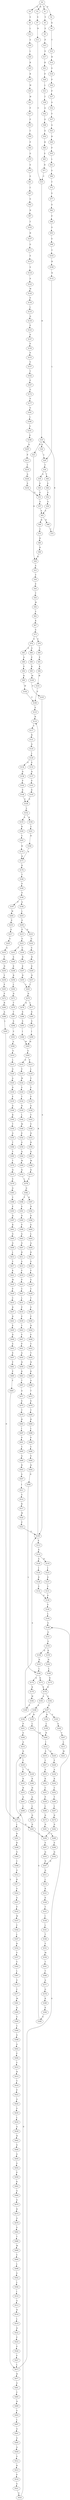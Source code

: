 strict digraph  {
	S0 -> S1 [ label = S ];
	S0 -> S2 [ label = P ];
	S0 -> S3 [ label = H ];
	S0 -> S4 [ label = Q ];
	S1 -> S5 [ label = V ];
	S2 -> S6 [ label = Q ];
	S3 -> S7 [ label = S ];
	S4 -> S8 [ label = S ];
	S5 -> S9 [ label = S ];
	S6 -> S10 [ label = T ];
	S7 -> S11 [ label = N ];
	S8 -> S12 [ label = L ];
	S9 -> S13 [ label = P ];
	S10 -> S14 [ label = H ];
	S11 -> S15 [ label = C ];
	S12 -> S16 [ label = S ];
	S13 -> S17 [ label = S ];
	S14 -> S18 [ label = S ];
	S15 -> S19 [ label = R ];
	S16 -> S20 [ label = L ];
	S17 -> S21 [ label = R ];
	S18 -> S22 [ label = P ];
	S19 -> S23 [ label = R ];
	S19 -> S24 [ label = Q ];
	S20 -> S25 [ label = R ];
	S21 -> S26 [ label = P ];
	S22 -> S27 [ label = P ];
	S23 -> S28 [ label = K ];
	S24 -> S29 [ label = L ];
	S25 -> S30 [ label = R ];
	S26 -> S31 [ label = L ];
	S27 -> S32 [ label = A ];
	S28 -> S33 [ label = S ];
	S29 -> S34 [ label = T ];
	S30 -> S35 [ label = W ];
	S31 -> S36 [ label = T ];
	S32 -> S37 [ label = V ];
	S33 -> S38 [ label = V ];
	S34 -> S39 [ label = A ];
	S34 -> S40 [ label = T ];
	S35 -> S41 [ label = W ];
	S36 -> S42 [ label = A ];
	S37 -> S43 [ label = A ];
	S38 -> S44 [ label = P ];
	S39 -> S45 [ label = S ];
	S40 -> S46 [ label = S ];
	S41 -> S47 [ label = P ];
	S42 -> S48 [ label = G ];
	S43 -> S49 [ label = R ];
	S44 -> S50 [ label = T ];
	S45 -> S51 [ label = G ];
	S46 -> S52 [ label = G ];
	S47 -> S53 [ label = P ];
	S48 -> S54 [ label = G ];
	S49 -> S55 [ label = P ];
	S50 -> S56 [ label = W ];
	S51 -> S57 [ label = G ];
	S52 -> S58 [ label = G ];
	S53 -> S59 [ label = C ];
	S54 -> S60 [ label = H ];
	S55 -> S61 [ label = L ];
	S56 -> S62 [ label = V ];
	S57 -> S63 [ label = S ];
	S58 -> S63 [ label = S ];
	S59 -> S64 [ label = P ];
	S60 -> S65 [ label = S ];
	S61 -> S66 [ label = S ];
	S62 -> S67 [ label = K ];
	S63 -> S68 [ label = N ];
	S63 -> S69 [ label = H ];
	S64 -> S70 [ label = G ];
	S65 -> S71 [ label = N ];
	S66 -> S72 [ label = T ];
	S67 -> S73 [ label = S ];
	S68 -> S74 [ label = C ];
	S69 -> S75 [ label = C ];
	S70 -> S76 [ label = S ];
	S71 -> S15 [ label = C ];
	S72 -> S77 [ label = S ];
	S73 -> S78 [ label = G ];
	S73 -> S79 [ label = S ];
	S74 -> S19 [ label = R ];
	S75 -> S80 [ label = R ];
	S76 -> S81 [ label = E ];
	S77 -> S82 [ label = G ];
	S78 -> S83 [ label = S ];
	S78 -> S84 [ label = G ];
	S79 -> S85 [ label = T ];
	S80 -> S86 [ label = R ];
	S81 -> S87 [ label = C ];
	S82 -> S88 [ label = P ];
	S83 -> S89 [ label = G ];
	S84 -> S90 [ label = P ];
	S85 -> S91 [ label = P ];
	S86 -> S28 [ label = K ];
	S87 -> S92 [ label = G ];
	S88 -> S93 [ label = G ];
	S89 -> S94 [ label = P ];
	S90 -> S95 [ label = R ];
	S91 -> S96 [ label = K ];
	S92 -> S97 [ label = N ];
	S93 -> S98 [ label = S ];
	S94 -> S99 [ label = K ];
	S95 -> S100 [ label = W ];
	S96 -> S101 [ label = W ];
	S97 -> S102 [ label = T ];
	S98 -> S103 [ label = C ];
	S99 -> S104 [ label = W ];
	S100 -> S105 [ label = P ];
	S101 -> S106 [ label = P ];
	S102 -> S107 [ label = H ];
	S103 -> S108 [ label = R ];
	S104 -> S106 [ label = P ];
	S105 -> S109 [ label = S ];
	S106 -> S110 [ label = S ];
	S107 -> S111 [ label = G ];
	S108 -> S112 [ label = Q ];
	S109 -> S113 [ label = E ];
	S109 -> S114 [ label = R ];
	S110 -> S114 [ label = R ];
	S111 -> S115 [ label = S ];
	S112 -> S29 [ label = L ];
	S113 -> S116 [ label = E ];
	S114 -> S117 [ label = C ];
	S115 -> S118 [ label = S ];
	S116 -> S119 [ label = H ];
	S116 -> S120 [ label = S ];
	S117 -> S121 [ label = R ];
	S118 -> S122 [ label = A ];
	S119 -> S123 [ label = I ];
	S120 -> S124 [ label = I ];
	S121 -> S125 [ label = A ];
	S122 -> S126 [ label = W ];
	S123 -> S127 [ label = E ];
	S124 -> S128 [ label = E ];
	S125 -> S129 [ label = L ];
	S126 -> S130 [ label = P ];
	S127 -> S131 [ label = Y ];
	S128 -> S132 [ label = Y ];
	S129 -> S133 [ label = E ];
	S129 -> S134 [ label = G ];
	S130 -> S135 [ label = L ];
	S131 -> S136 [ label = P ];
	S132 -> S136 [ label = P ];
	S133 -> S137 [ label = D ];
	S134 -> S138 [ label = D ];
	S135 -> S139 [ label = Q ];
	S136 -> S140 [ label = F ];
	S137 -> S141 [ label = P ];
	S138 -> S142 [ label = P ];
	S139 -> S143 [ label = P ];
	S140 -> S144 [ label = L ];
	S141 -> S145 [ label = E ];
	S142 -> S146 [ label = E ];
	S143 -> S147 [ label = A ];
	S144 -> S148 [ label = S ];
	S145 -> S149 [ label = S ];
	S146 -> S149 [ label = S ];
	S147 -> S150 [ label = P ];
	S148 -> S151 [ label = G ];
	S149 -> S152 [ label = L ];
	S150 -> S153 [ label = P ];
	S151 -> S154 [ label = S ];
	S152 -> S155 [ label = S ];
	S152 -> S156 [ label = R ];
	S153 -> S157 [ label = V ];
	S154 -> S158 [ label = Q ];
	S154 -> S159 [ label = K ];
	S155 -> S160 [ label = R ];
	S156 -> S161 [ label = C ];
	S157 -> S162 [ label = T ];
	S158 -> S163 [ label = N ];
	S159 -> S164 [ label = N ];
	S160 -> S165 [ label = C ];
	S161 -> S166 [ label = H ];
	S162 -> S167 [ label = P ];
	S163 -> S168 [ label = L ];
	S164 -> S169 [ label = L ];
	S165 -> S170 [ label = H ];
	S166 -> S171 [ label = R ];
	S167 -> S172 [ label = G ];
	S168 -> S173 [ label = K ];
	S168 -> S174 [ label = A ];
	S169 -> S175 [ label = K ];
	S170 -> S171 [ label = R ];
	S171 -> S176 [ label = K ];
	S172 -> S177 [ label = P ];
	S173 -> S178 [ label = E ];
	S174 -> S179 [ label = R ];
	S175 -> S178 [ label = E ];
	S176 -> S180 [ label = T ];
	S177 -> S181 [ label = G ];
	S178 -> S182 [ label = S ];
	S178 -> S183 [ label = A ];
	S179 -> S184 [ label = W ];
	S180 -> S185 [ label = P ];
	S181 -> S186 [ label = L ];
	S182 -> S187 [ label = S ];
	S183 -> S188 [ label = S ];
	S184 -> S189 [ label = P ];
	S185 -> S190 [ label = P ];
	S186 -> S191 [ label = S ];
	S187 -> S192 [ label = H ];
	S187 -> S193 [ label = V ];
	S188 -> S194 [ label = Y ];
	S188 -> S195 [ label = H ];
	S189 -> S109 [ label = S ];
	S190 -> S196 [ label = A ];
	S190 -> S197 [ label = P ];
	S191 -> S198 [ label = E ];
	S192 -> S199 [ label = L ];
	S193 -> S200 [ label = G ];
	S194 -> S201 [ label = P ];
	S195 -> S202 [ label = L ];
	S196 -> S203 [ label = L ];
	S197 -> S204 [ label = W ];
	S198 -> S205 [ label = Q ];
	S199 -> S206 [ label = N ];
	S200 -> S207 [ label = V ];
	S201 -> S208 [ label = S ];
	S202 -> S206 [ label = N ];
	S203 -> S209 [ label = P ];
	S204 -> S210 [ label = P ];
	S205 -> S211 [ label = P ];
	S206 -> S212 [ label = I ];
	S207 -> S213 [ label = L ];
	S208 -> S214 [ label = A ];
	S209 -> S215 [ label = P ];
	S209 -> S216 [ label = Q ];
	S210 -> S217 [ label = S ];
	S211 -> S218 [ label = T ];
	S212 -> S219 [ label = S ];
	S212 -> S220 [ label = G ];
	S213 -> S221 [ label = M ];
	S214 -> S222 [ label = D ];
	S215 -> S223 [ label = G ];
	S216 -> S224 [ label = G ];
	S217 -> S225 [ label = G ];
	S218 -> S226 [ label = A ];
	S219 -> S227 [ label = Y ];
	S220 -> S228 [ label = F ];
	S222 -> S229 [ label = Y ];
	S223 -> S230 [ label = C ];
	S223 -> S231 [ label = T ];
	S224 -> S232 [ label = S ];
	S225 -> S233 [ label = Q ];
	S226 -> S234 [ label = S ];
	S227 -> S235 [ label = A ];
	S228 -> S236 [ label = A ];
	S229 -> S237 [ label = T ];
	S229 -> S238 [ label = S ];
	S230 -> S239 [ label = N ];
	S231 -> S240 [ label = S ];
	S232 -> S241 [ label = N ];
	S233 -> S242 [ label = T ];
	S234 -> S51 [ label = G ];
	S235 -> S243 [ label = K ];
	S236 -> S244 [ label = K ];
	S237 -> S245 [ label = K ];
	S238 -> S246 [ label = K ];
	S239 -> S247 [ label = E ];
	S240 -> S248 [ label = E ];
	S241 -> S249 [ label = E ];
	S242 -> S250 [ label = N ];
	S243 -> S251 [ label = C ];
	S244 -> S252 [ label = C ];
	S245 -> S253 [ label = R ];
	S246 -> S254 [ label = H ];
	S247 -> S255 [ label = N ];
	S248 -> S256 [ label = R ];
	S249 -> S257 [ label = N ];
	S250 -> S258 [ label = V ];
	S251 -> S259 [ label = P ];
	S252 -> S260 [ label = T ];
	S253 -> S261 [ label = A ];
	S254 -> S262 [ label = A ];
	S255 -> S263 [ label = L ];
	S256 -> S264 [ label = L ];
	S257 -> S263 [ label = L ];
	S258 -> S265 [ label = P ];
	S259 -> S266 [ label = L ];
	S260 -> S267 [ label = L ];
	S261 -> S268 [ label = L ];
	S262 -> S269 [ label = L ];
	S263 -> S270 [ label = N ];
	S264 -> S271 [ label = D ];
	S265 -> S272 [ label = P ];
	S266 -> S273 [ label = D ];
	S267 -> S274 [ label = D ];
	S268 -> S275 [ label = D ];
	S269 -> S276 [ label = D ];
	S270 -> S277 [ label = L ];
	S270 -> S278 [ label = Q ];
	S271 -> S279 [ label = T ];
	S272 -> S280 [ label = R ];
	S273 -> S281 [ label = N ];
	S274 -> S282 [ label = D ];
	S275 -> S283 [ label = D ];
	S275 -> S284 [ label = L ];
	S276 -> S283 [ label = D ];
	S277 -> S285 [ label = E ];
	S278 -> S286 [ label = E ];
	S279 -> S287 [ label = T ];
	S280 -> S288 [ label = A ];
	S281 -> S289 [ label = L ];
	S282 -> S290 [ label = L ];
	S283 -> S290 [ label = L ];
	S284 -> S291 [ label = R ];
	S285 -> S292 [ label = S ];
	S286 -> S293 [ label = S ];
	S287 -> S294 [ label = S ];
	S288 -> S295 [ label = L ];
	S289 -> S296 [ label = S ];
	S290 -> S297 [ label = S ];
	S291 -> S298 [ label = R ];
	S292 -> S299 [ label = I ];
	S293 -> S300 [ label = I ];
	S294 -> S301 [ label = V ];
	S295 -> S275 [ label = D ];
	S296 -> S302 [ label = Q ];
	S297 -> S303 [ label = Q ];
	S298 -> S304 [ label = G ];
	S299 -> S305 [ label = W ];
	S300 -> S305 [ label = W ];
	S301 -> S306 [ label = A ];
	S302 -> S307 [ label = N ];
	S303 -> S307 [ label = N ];
	S304 -> S308 [ label = C ];
	S305 -> S309 [ label = G ];
	S306 -> S310 [ label = G ];
	S307 -> S311 [ label = Q ];
	S308 -> S312 [ label = G ];
	S309 -> S313 [ label = P ];
	S309 -> S314 [ label = S ];
	S310 -> S315 [ label = L ];
	S311 -> S316 [ label = L ];
	S312 -> S317 [ label = R ];
	S313 -> S318 [ label = L ];
	S314 -> S319 [ label = V ];
	S315 -> S320 [ label = G ];
	S316 -> S321 [ label = K ];
	S317 -> S322 [ label = S ];
	S318 -> S323 [ label = V ];
	S319 -> S324 [ label = M ];
	S320 -> S325 [ label = A ];
	S321 -> S326 [ label = E ];
	S322 -> S327 [ label = G ];
	S323 -> S328 [ label = S ];
	S324 -> S329 [ label = S ];
	S325 -> S330 [ label = D ];
	S326 -> S331 [ label = T ];
	S327 -> S332 [ label = P ];
	S328 -> S333 [ label = P ];
	S329 -> S334 [ label = T ];
	S330 -> S335 [ label = P ];
	S331 -> S336 [ label = I ];
	S332 -> S337 [ label = W ];
	S333 -> S338 [ label = G ];
	S334 -> S339 [ label = N ];
	S335 -> S340 [ label = G ];
	S336 -> S341 [ label = L ];
	S337 -> S342 [ label = C ];
	S338 -> S343 [ label = T ];
	S339 -> S344 [ label = L ];
	S340 -> S345 [ label = R ];
	S341 -> S346 [ label = T ];
	S342 -> S347 [ label = L ];
	S343 -> S348 [ label = V ];
	S344 -> S349 [ label = M ];
	S345 -> S350 [ label = T ];
	S346 -> S351 [ label = V ];
	S347 -> S352 [ label = R ];
	S348 -> S353 [ label = D ];
	S349 -> S354 [ label = E ];
	S350 -> S355 [ label = G ];
	S351 -> S356 [ label = M ];
	S352 -> S357 [ label = V ];
	S353 -> S358 [ label = R ];
	S354 -> S359 [ label = G ];
	S355 -> S360 [ label = T ];
	S356 -> S361 [ label = T ];
	S357 -> S362 [ label = V ];
	S358 -> S363 [ label = Q ];
	S359 -> S364 [ label = Q ];
	S360 -> S365 [ label = V ];
	S361 -> S366 [ label = T ];
	S362 -> S367 [ label = L ];
	S363 -> S368 [ label = W ];
	S364 -> S369 [ label = W ];
	S365 -> S370 [ label = T ];
	S366 -> S371 [ label = A ];
	S367 -> S372 [ label = S ];
	S368 -> S373 [ label = Q ];
	S369 -> S374 [ label = Q ];
	S370 -> S375 [ label = Q ];
	S371 -> S376 [ label = G ];
	S372 -> S377 [ label = C ];
	S373 -> S378 [ label = L ];
	S374 -> S378 [ label = L ];
	S375 -> S379 [ label = S ];
	S376 -> S380 [ label = K ];
	S377 -> S381 [ label = M ];
	S378 -> S382 [ label = G ];
	S379 -> S383 [ label = G ];
	S380 -> S384 [ label = E ];
	S381 -> S385 [ label = Q ];
	S382 -> S386 [ label = V ];
	S382 -> S387 [ label = K ];
	S383 -> S388 [ label = V ];
	S384 -> S389 [ label = S ];
	S385 -> S390 [ label = S ];
	S386 -> S391 [ label = S ];
	S387 -> S392 [ label = N ];
	S388 -> S393 [ label = P ];
	S389 -> S187 [ label = S ];
	S390 -> S394 [ label = C ];
	S391 -> S395 [ label = D ];
	S392 -> S396 [ label = D ];
	S393 -> S397 [ label = Q ];
	S394 -> S398 [ label = G ];
	S395 -> S399 [ label = P ];
	S396 -> S400 [ label = S ];
	S397 -> S401 [ label = R ];
	S398 -> S402 [ label = A ];
	S399 -> S403 [ label = A ];
	S400 -> S404 [ label = L ];
	S401 -> S405 [ label = G ];
	S402 -> S406 [ label = F ];
	S403 -> S407 [ label = G ];
	S404 -> S408 [ label = A ];
	S405 -> S409 [ label = G ];
	S406 -> S410 [ label = C ];
	S407 -> S411 [ label = R ];
	S408 -> S412 [ label = K ];
	S409 -> S413 [ label = L ];
	S410 -> S414 [ label = H ];
	S411 -> S415 [ label = S ];
	S412 -> S416 [ label = S ];
	S413 -> S417 [ label = V ];
	S414 -> S418 [ label = V ];
	S415 -> S419 [ label = F ];
	S416 -> S420 [ label = F ];
	S417 -> S421 [ label = K ];
	S418 -> S422 [ label = P ];
	S419 -> S423 [ label = P ];
	S420 -> S424 [ label = S ];
	S421 -> S425 [ label = W ];
	S422 -> S426 [ label = A ];
	S423 -> S427 [ label = C ];
	S424 -> S428 [ label = C ];
	S425 -> S429 [ label = P ];
	S426 -> S430 [ label = S ];
	S427 -> S431 [ label = L ];
	S428 -> S432 [ label = T ];
	S429 -> S433 [ label = C ];
	S430 -> S434 [ label = L ];
	S431 -> S435 [ label = P ];
	S432 -> S436 [ label = S ];
	S433 -> S437 [ label = R ];
	S434 -> S438 [ label = A ];
	S435 -> S439 [ label = F ];
	S436 -> S440 [ label = F ];
	S437 -> S441 [ label = D ];
	S438 -> S442 [ label = H ];
	S439 -> S443 [ label = Y ];
	S440 -> S444 [ label = H ];
	S441 -> S445 [ label = E ];
	S442 -> S446 [ label = G ];
	S443 -> S447 [ label = F ];
	S444 -> S448 [ label = F ];
	S445 -> S449 [ label = D ];
	S446 -> S450 [ label = G ];
	S447 -> S451 [ label = P ];
	S448 -> S452 [ label = T ];
	S449 -> S453 [ label = S ];
	S450 -> S454 [ label = S ];
	S451 -> S455 [ label = A ];
	S452 -> S456 [ label = T ];
	S453 -> S457 [ label = E ];
	S454 -> S458 [ label = P ];
	S455 -> S459 [ label = N ];
	S456 -> S460 [ label = N ];
	S457 -> S461 [ label = F ];
	S458 -> S462 [ label = K ];
	S459 -> S463 [ label = K ];
	S460 -> S464 [ label = K ];
	S461 -> S465 [ label = P ];
	S462 -> S466 [ label = A ];
	S463 -> S467 [ label = T ];
	S464 -> S468 [ label = A ];
	S465 -> S469 [ label = F ];
	S466 -> S470 [ label = G ];
	S467 -> S471 [ label = A ];
	S468 -> S472 [ label = T ];
	S469 -> S473 [ label = L ];
	S470 -> S474 [ label = R ];
	S471 -> S475 [ label = E ];
	S472 -> S476 [ label = E ];
	S473 -> S148 [ label = S ];
	S473 -> S477 [ label = H ];
	S474 -> S478 [ label = G ];
	S475 -> S479 [ label = T ];
	S476 -> S480 [ label = T ];
	S477 -> S481 [ label = G ];
	S478 -> S482 [ label = S ];
	S479 -> S483 [ label = R ];
	S480 -> S484 [ label = R ];
	S481 -> S485 [ label = C ];
	S482 -> S486 [ label = T ];
	S483 -> S487 [ label = I ];
	S484 -> S488 [ label = L ];
	S485 -> S489 [ label = N ];
	S486 -> S490 [ label = W ];
	S487 -> S491 [ label = P ];
	S488 -> S492 [ label = P ];
	S489 -> S493 [ label = S ];
	S490 -> S494 [ label = C ];
	S491 -> S495 [ label = C ];
	S492 -> S496 [ label = C ];
	S493 -> S497 [ label = L ];
	S494 -> S498 [ label = L ];
	S495 -> S499 [ label = A ];
	S496 -> S500 [ label = S ];
	S497 -> S501 [ label = A ];
	S498 -> S502 [ label = S ];
	S499 -> S503 [ label = R ];
	S500 -> S504 [ label = Q ];
	S501 -> S505 [ label = G ];
	S502 -> S506 [ label = L ];
	S503 -> S507 [ label = S ];
	S504 -> S508 [ label = N ];
	S505 -> S509 [ label = A ];
	S506 -> S510 [ label = I ];
	S507 -> S511 [ label = I ];
	S508 -> S168 [ label = L ];
	S509 -> S512 [ label = S ];
	S510 -> S513 [ label = A ];
	S511 -> S514 [ label = V ];
	S512 -> S515 [ label = R ];
	S513 -> S516 [ label = N ];
	S514 -> S517 [ label = R ];
	S515 -> S518 [ label = P ];
	S516 -> S519 [ label = L ];
	S517 -> S520 [ label = W ];
	S518 -> S521 [ label = S ];
	S519 -> S522 [ label = D ];
	S520 -> S523 [ label = P ];
	S521 -> S524 [ label = A ];
	S522 -> S525 [ label = F ];
	S523 -> S109 [ label = S ];
	S524 -> S222 [ label = D ];
	S525 -> S526 [ label = P ];
	S526 -> S527 [ label = F ];
	S527 -> S473 [ label = L ];
}
